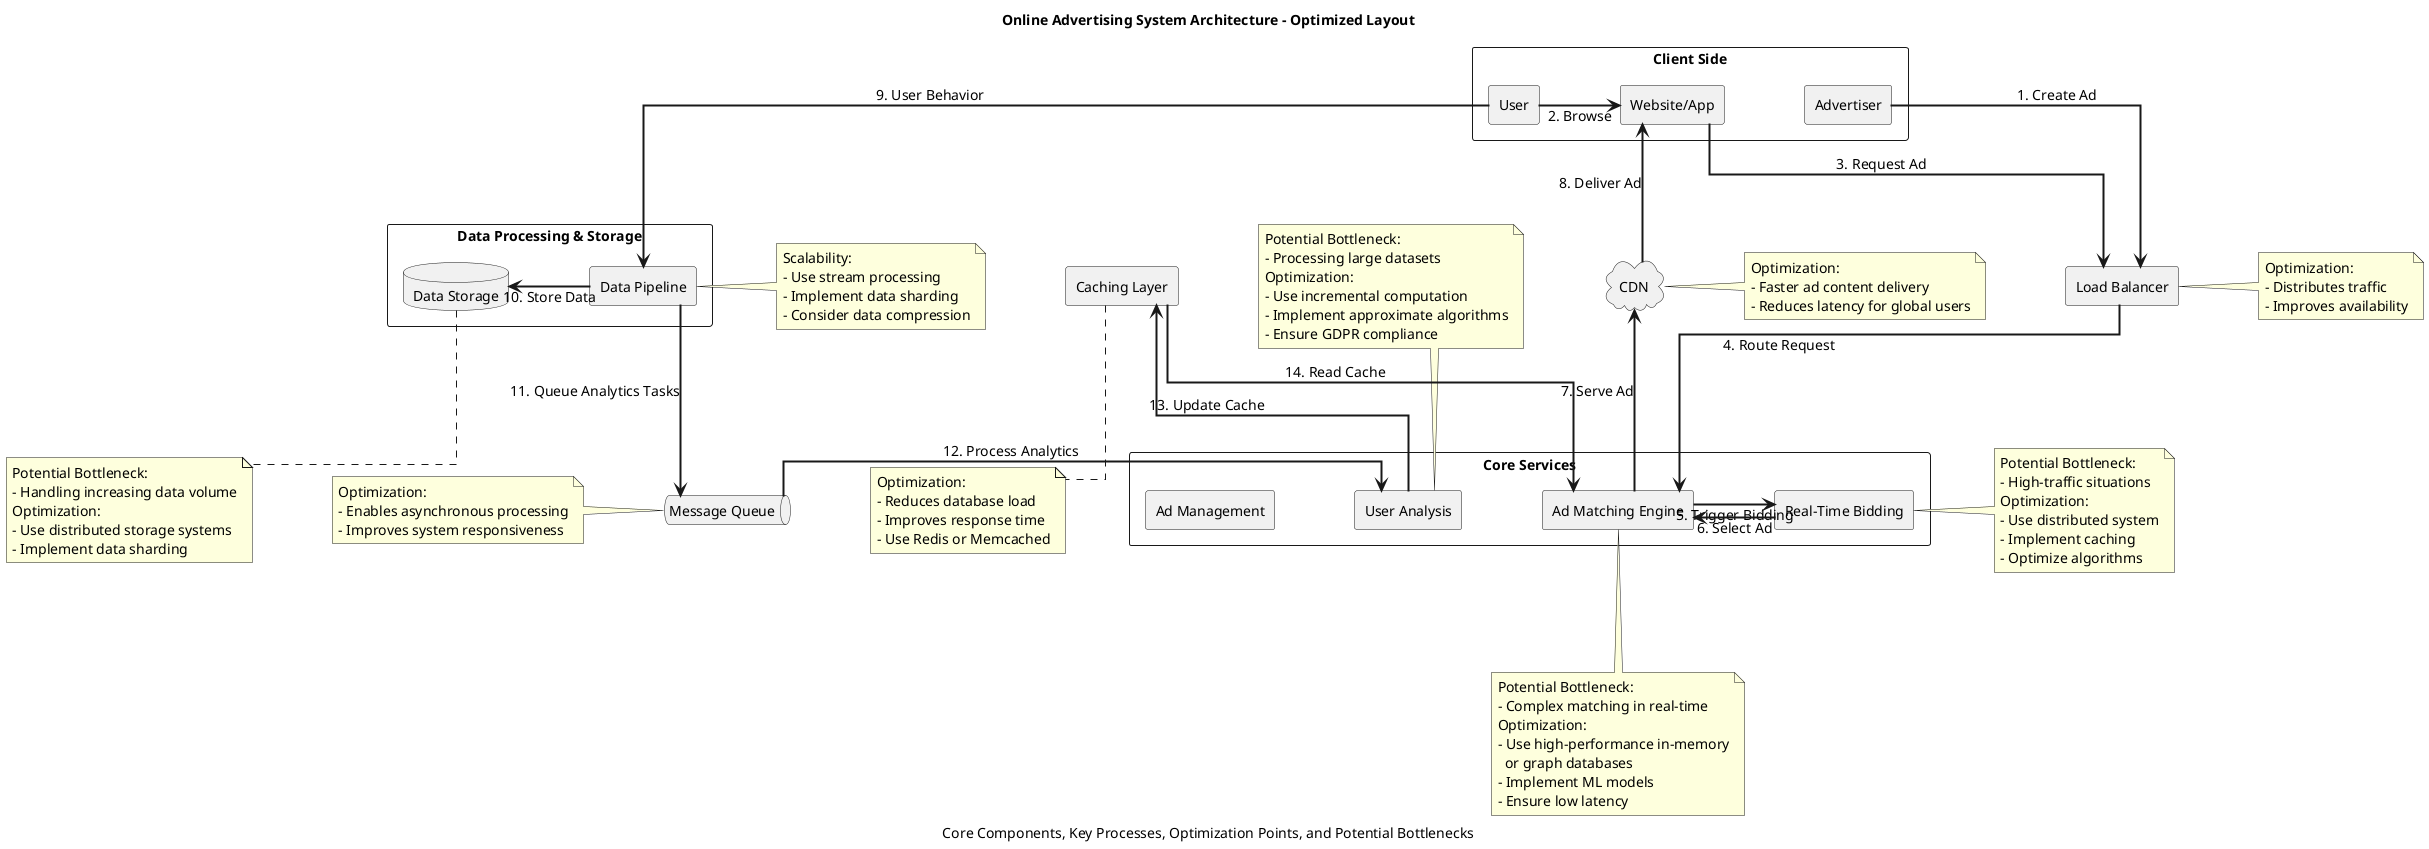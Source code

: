 @startuml
skinparam backgroundColor white
skinparam defaultFontName Arial
skinparam defaultFontSize 14
skinparam componentStyle rectangle
skinparam linetype ortho
skinparam nodesep 80
skinparam ranksep 100

title Online Advertising System Architecture - Optimized Layout
caption Core Components, Key Processes, Optimization Points, and Potential Bottlenecks

rectangle "Client Side" {
    [Advertiser] as Advertiser
    [User] as User
    [Website/App] as Publisher
}

cloud "CDN" as CDN

rectangle "Load Balancer" as LoadBalancer

rectangle "Core Services" {
    [Ad Management] as AdManagement
    [User Analysis] as UserAnalysis
    [Ad Matching Engine] as AdMatching
    [Real-Time Bidding] as RTB
}

rectangle "Caching Layer" as CacheLayer

rectangle "Data Processing & Storage" {
    [Data Pipeline] as DataPipeline
    database "Data Storage" as DataStorage
}

queue "Message Queue" as MessageQueue

Advertiser -[thickness=2]d-> LoadBalancer : "1. Create Ad"
User -[thickness=2]r-> Publisher : "2. Browse"
Publisher -[thickness=2]d-> LoadBalancer : "3. Request Ad"
LoadBalancer -[thickness=2]d-> AdMatching : "4. Route Request"
AdMatching -[thickness=2]r-> RTB : "5. Trigger Bidding"
RTB -[thickness=2]l-> AdMatching : "6. Select Ad"
AdMatching -[thickness=2]u-> CDN : "7. Serve Ad"
CDN -[thickness=2]u-> Publisher : "8. Deliver Ad"
User -[thickness=2]d-> DataPipeline : "9. User Behavior"
DataPipeline -[thickness=2]r-> DataStorage : "10. Store Data"
DataPipeline -[thickness=2]d-> MessageQueue : "11. Queue Analytics Tasks"
MessageQueue -[thickness=2]r-> UserAnalysis : "12. Process Analytics"
UserAnalysis -[thickness=2]u-> CacheLayer : "13. Update Cache"
AdMatching <-[thickness=2]u- CacheLayer : "14. Read Cache"

note right of LoadBalancer
  Optimization: 
  - Distributes traffic
  - Improves availability
end note

note right of CDN
  Optimization:
  - Faster ad content delivery
  - Reduces latency for global users
end note

note right of RTB
  Potential Bottleneck: 
  - High-traffic situations
  Optimization: 
  - Use distributed system
  - Implement caching
  - Optimize algorithms
end note

note bottom of AdMatching
  Potential Bottleneck:
  - Complex matching in real-time
  Optimization:
  - Use high-performance in-memory
    or graph databases
  - Implement ML models
  - Ensure low latency
end note

note left of DataPipeline
  Scalability:
  - Use stream processing
  - Implement data sharding
  - Consider data compression
end note

note top of UserAnalysis
  Potential Bottleneck:
  - Processing large datasets
  Optimization:
  - Use incremental computation
  - Implement approximate algorithms
  - Ensure GDPR compliance
end note

note bottom of CacheLayer
  Optimization:
  - Reduces database load
  - Improves response time
  - Use Redis or Memcached
end note

note left of MessageQueue
  Optimization:
  - Enables asynchronous processing
  - Improves system responsiveness
end note

note bottom of DataStorage
  Potential Bottleneck:
  - Handling increasing data volume
  Optimization:
  - Use distributed storage systems
  - Implement data sharding
end note

@enduml
